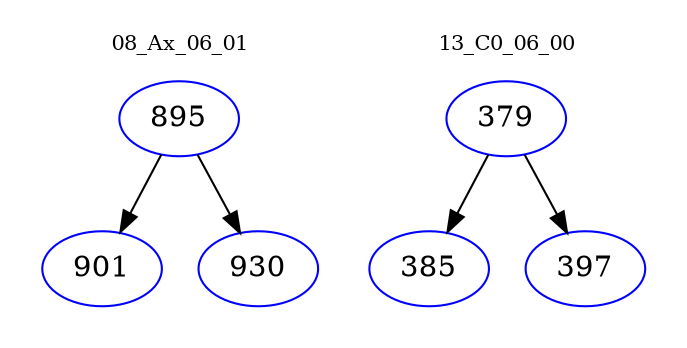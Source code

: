 digraph{
subgraph cluster_0 {
color = white
label = "08_Ax_06_01";
fontsize=10;
T0_895 [label="895", color="blue"]
T0_895 -> T0_901 [color="black"]
T0_901 [label="901", color="blue"]
T0_895 -> T0_930 [color="black"]
T0_930 [label="930", color="blue"]
}
subgraph cluster_1 {
color = white
label = "13_C0_06_00";
fontsize=10;
T1_379 [label="379", color="blue"]
T1_379 -> T1_385 [color="black"]
T1_385 [label="385", color="blue"]
T1_379 -> T1_397 [color="black"]
T1_397 [label="397", color="blue"]
}
}
